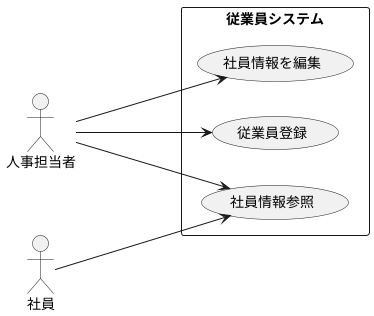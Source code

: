 @startuml ユースケース図
left to right direction
actor 人事担当者
actor 社員
rectangle 従業員システム{
usecase 従業員登録
usecase 社員情報参照
usecase 社員情報を編集
}
社員 ---> 社員情報参照
人事担当者 ---> 社員情報を編集
人事担当者 --> 従業員登録
人事担当者 --> 社員情報参照